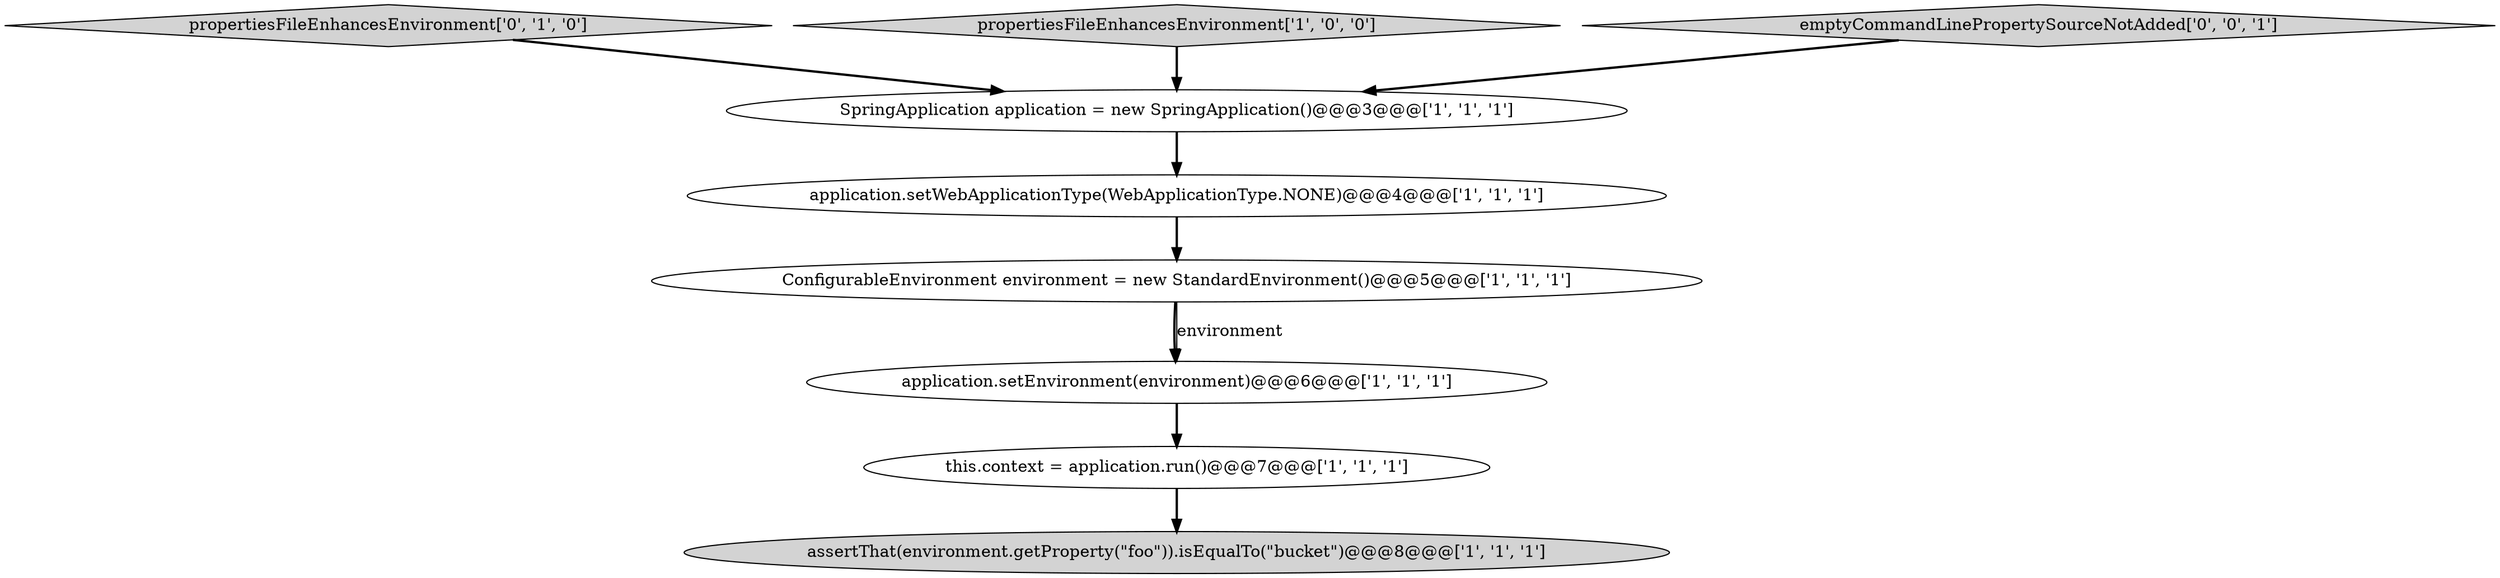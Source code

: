 digraph {
0 [style = filled, label = "ConfigurableEnvironment environment = new StandardEnvironment()@@@5@@@['1', '1', '1']", fillcolor = white, shape = ellipse image = "AAA0AAABBB1BBB"];
5 [style = filled, label = "this.context = application.run()@@@7@@@['1', '1', '1']", fillcolor = white, shape = ellipse image = "AAA0AAABBB1BBB"];
2 [style = filled, label = "application.setEnvironment(environment)@@@6@@@['1', '1', '1']", fillcolor = white, shape = ellipse image = "AAA0AAABBB1BBB"];
7 [style = filled, label = "propertiesFileEnhancesEnvironment['0', '1', '0']", fillcolor = lightgray, shape = diamond image = "AAA0AAABBB2BBB"];
3 [style = filled, label = "propertiesFileEnhancesEnvironment['1', '0', '0']", fillcolor = lightgray, shape = diamond image = "AAA0AAABBB1BBB"];
4 [style = filled, label = "application.setWebApplicationType(WebApplicationType.NONE)@@@4@@@['1', '1', '1']", fillcolor = white, shape = ellipse image = "AAA0AAABBB1BBB"];
8 [style = filled, label = "emptyCommandLinePropertySourceNotAdded['0', '0', '1']", fillcolor = lightgray, shape = diamond image = "AAA0AAABBB3BBB"];
6 [style = filled, label = "SpringApplication application = new SpringApplication()@@@3@@@['1', '1', '1']", fillcolor = white, shape = ellipse image = "AAA0AAABBB1BBB"];
1 [style = filled, label = "assertThat(environment.getProperty(\"foo\")).isEqualTo(\"bucket\")@@@8@@@['1', '1', '1']", fillcolor = lightgray, shape = ellipse image = "AAA0AAABBB1BBB"];
6->4 [style = bold, label=""];
5->1 [style = bold, label=""];
3->6 [style = bold, label=""];
8->6 [style = bold, label=""];
0->2 [style = bold, label=""];
0->2 [style = solid, label="environment"];
7->6 [style = bold, label=""];
4->0 [style = bold, label=""];
2->5 [style = bold, label=""];
}

